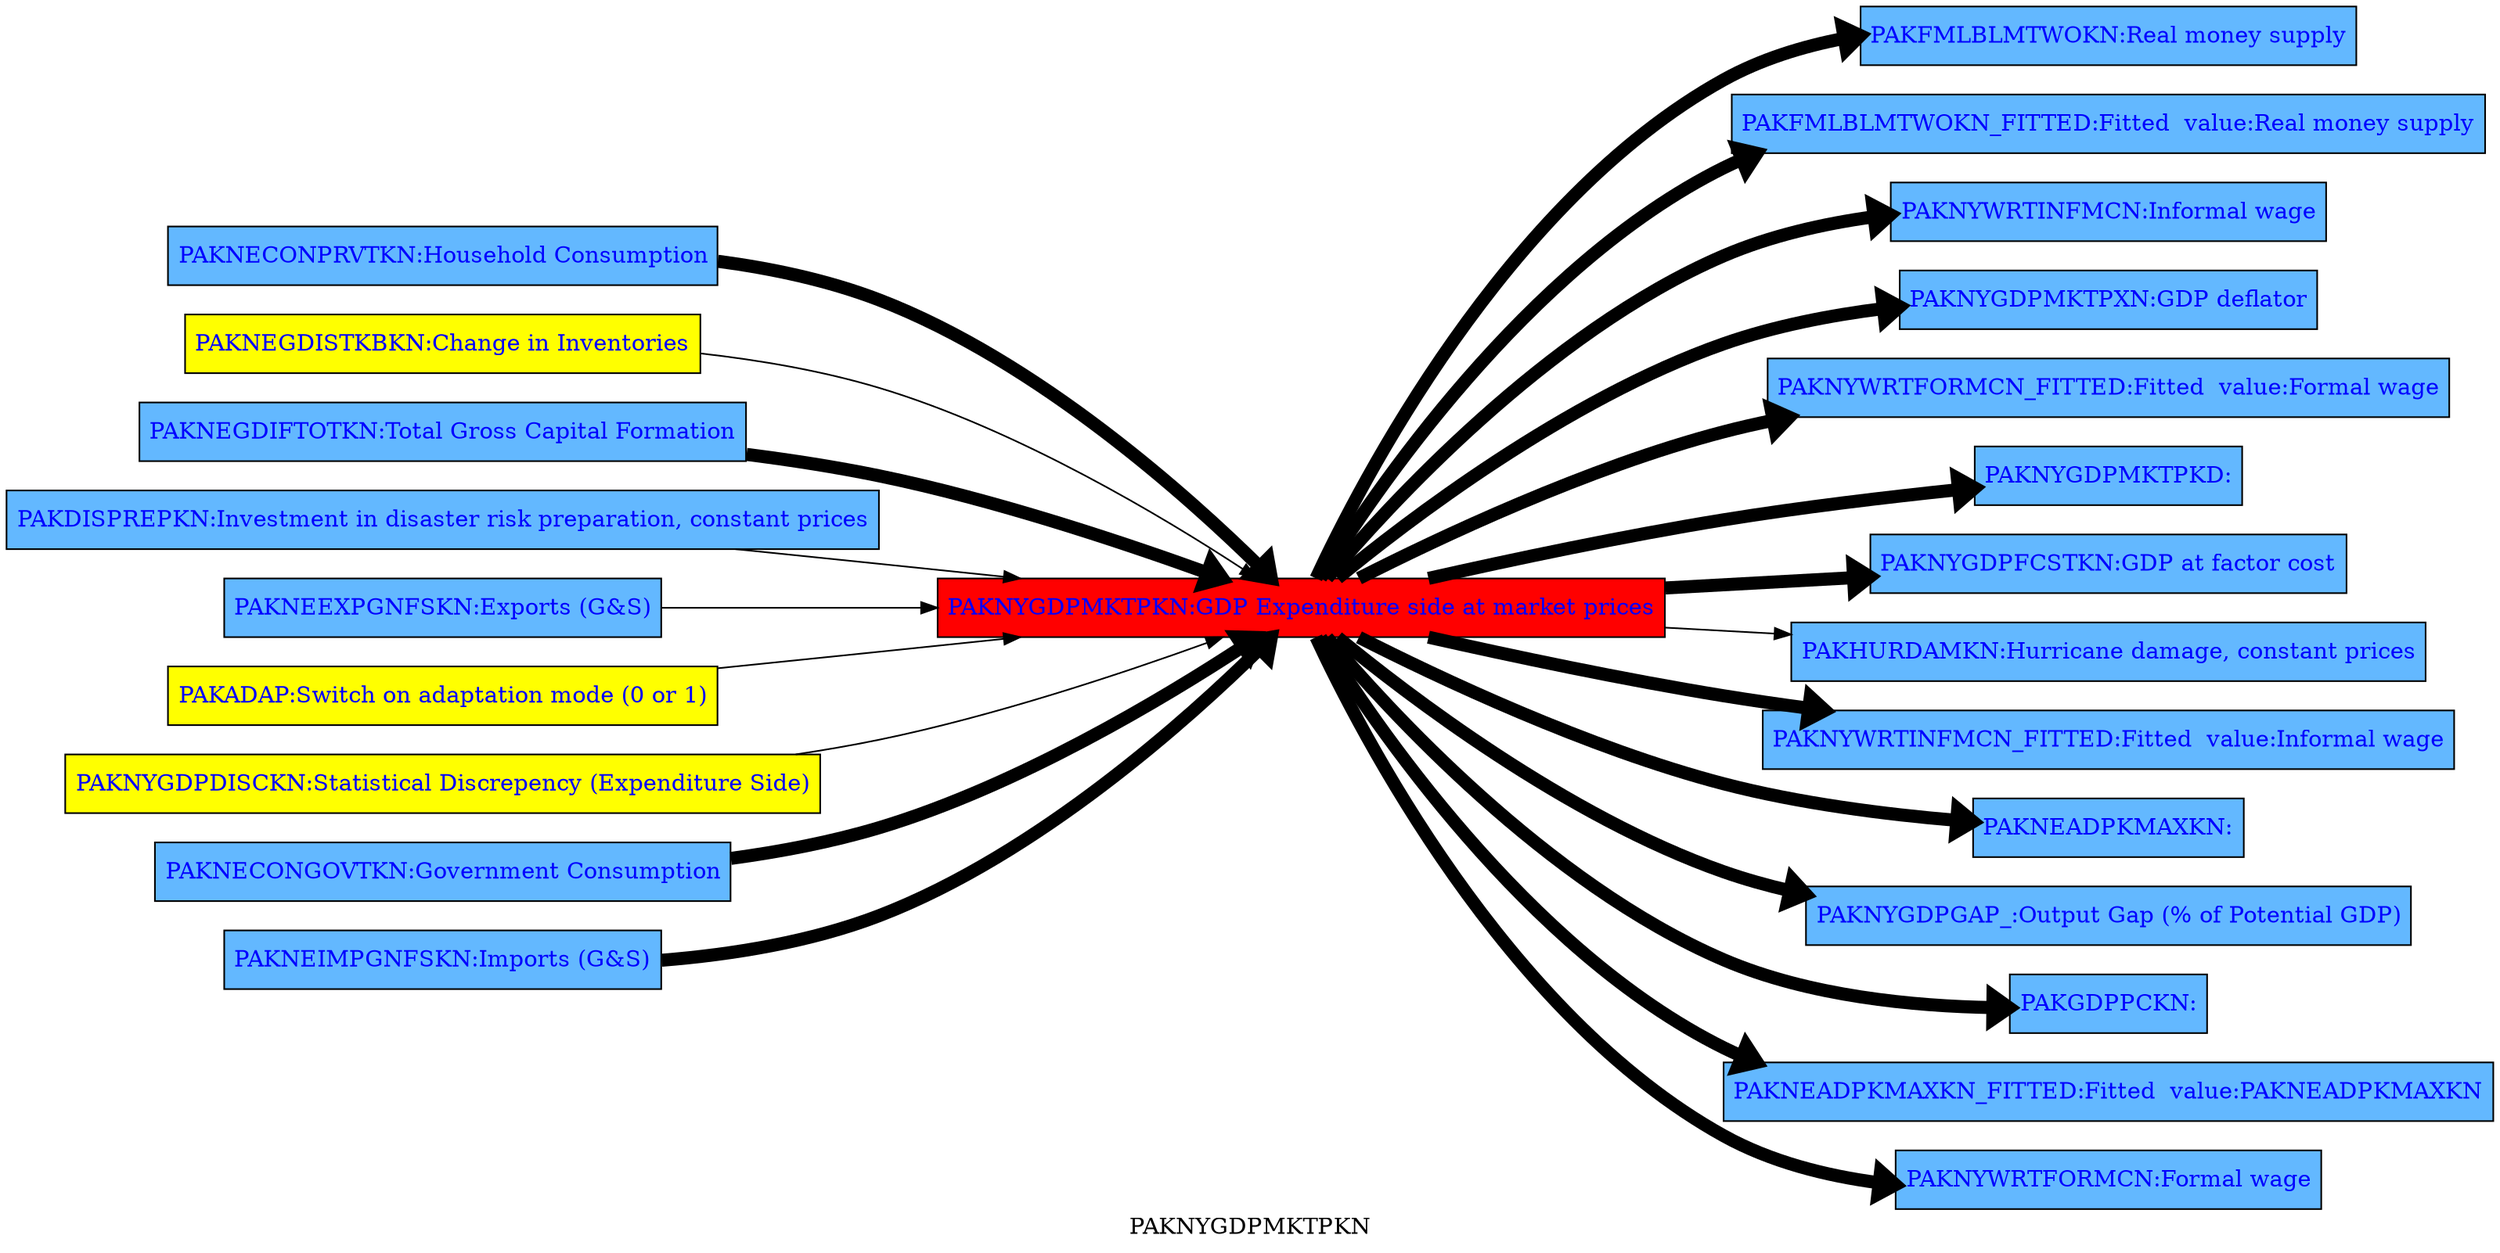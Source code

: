 digraph TD { rankdir ="LR" 
{node  [margin=0.025 fontcolor=blue style=filled ] 
 "PAKFMLBLMTWOKN" [ shape=box fillcolor= steelblue1 tooltip="Real money supply&#10;FRML &lt;Z,EXO&gt; PAKFMLBLMTWOKN = (PAKFMLBLMTWOKN(-1)*EXP(-PAKFMLBLMTWOKN_A+ (-0.2*(LOG(PAKFMLBLMTWOKN(-1))-LOG(PAKNYGDPMKTPKN(-1))+0.1*PAKFMLBLPOLYXN(-1)/100-LOG(PAKVELOCITY(-1)))-0.32628131688075+0.7*((LOG(PAKNYGDPMKTPKN))-(LOG(PAKNYGDPMKTPKN(-1))))-1*((PAKFMLBLPOLYXN/100)-(PAKFMLBLPOLYXN(-1)/100))-((LOG(PAKVELOCITY))-(LOG(PAKVELOCITY(-1))))) )) * (1-PAKFMLBLMTWOKN_D)+ PAKFMLBLMTWOKN_X*PAKFMLBLMTWOKN_D  &#36;"  margin=0.025 fontcolor=blue style = filled  label=<<TABLE BORDER='0' CELLBORDER = '0' style = "filled"  > <TR><TD tooltip="Real money supply&#10;FRML &lt;Z,EXO&gt; PAKFMLBLMTWOKN = (PAKFMLBLMTWOKN(-1)*EXP(-PAKFMLBLMTWOKN_A+ (-0.2*(LOG(PAKFMLBLMTWOKN(-1))-LOG(PAKNYGDPMKTPKN(-1))+0.1*PAKFMLBLPOLYXN(-1)/100-LOG(PAKVELOCITY(-1)))-0.32628131688075+0.7*((LOG(PAKNYGDPMKTPKN))-(LOG(PAKNYGDPMKTPKN(-1))))-1*((PAKFMLBLPOLYXN/100)-(PAKFMLBLPOLYXN(-1)/100))-((LOG(PAKVELOCITY))-(LOG(PAKVELOCITY(-1))))) )) * (1-PAKFMLBLMTWOKN_D)+ PAKFMLBLMTWOKN_X*PAKFMLBLMTWOKN_D  &#36;">PAKFMLBLMTWOKN:Real money supply</TD></TR> </TABLE>> ]
"PAKNYGDPMKTPKN" [ shape=box fillcolor= red tooltip="GDP Expenditure side at market prices&#10;FRML  &lt;&gt; PAKNYGDPMKTPKN = PAKNECONPRVTKN+PAKNECONGOVTKN+PAKNEGDIFTOTKN+PAKNEGDISTKBKN+PAKNEEXPGNFSKN-PAKNEIMPGNFSKN+PAKNYGDPDISCKN+PAKADAP*PAKDISPREPKN &#36;"  margin=0.025 fontcolor=blue style = filled  label=<<TABLE BORDER='0' CELLBORDER = '0' style = "filled"  > <TR><TD tooltip="GDP Expenditure side at market prices&#10;FRML  &lt;&gt; PAKNYGDPMKTPKN = PAKNECONPRVTKN+PAKNECONGOVTKN+PAKNEGDIFTOTKN+PAKNEGDISTKBKN+PAKNEEXPGNFSKN-PAKNEIMPGNFSKN+PAKNYGDPDISCKN+PAKADAP*PAKDISPREPKN &#36;">PAKNYGDPMKTPKN:GDP Expenditure side at market prices</TD></TR> </TABLE>> ]
"PAKNECONPRVTKN" [ shape=box fillcolor= steelblue1 tooltip="Household Consumption&#10;FRML &lt;Z,EXO&gt; PAKNECONPRVTKN = (PAKNECONPRVTKN(-1)*EXP(-PAKNECONPRVTKN_A+ (-0.2*(LOG(PAKNECONPRVTKN(-1))-LOG((PAKNYYWBTOTLCN(-1)*(1-PAKGGREVDRCTXN(-1)/100))/PAKNECONPRVTXN(-1)))+1*((LOG((PAKNYYWBTOTLCN*(1-PAKGGREVDRCTXN/100))/PAKNECONPRVTXN))-(LOG((PAKNYYWBTOTLCN(-1)*(1-PAKGGREVDRCTXN(-1)/100))/PAKNECONPRVTXN(-1))))+0.0303228629698929+0.0163839011059956*DURING_2010-0.3*(PAKFMLBLPOLYXN/100-((LOG(PAKNECONPRVTXN))-(LOG(PAKNECONPRVTXN(-1)))))) )) * (1-PAKNECONPRVTKN_D)+ PAKNECONPRVTKN_X*PAKNECONPRVTKN_D  &#36;"  margin=0.025 fontcolor=blue style = filled  label=<<TABLE BORDER='0' CELLBORDER = '0' style = "filled"  > <TR><TD tooltip="Household Consumption&#10;FRML &lt;Z,EXO&gt; PAKNECONPRVTKN = (PAKNECONPRVTKN(-1)*EXP(-PAKNECONPRVTKN_A+ (-0.2*(LOG(PAKNECONPRVTKN(-1))-LOG((PAKNYYWBTOTLCN(-1)*(1-PAKGGREVDRCTXN(-1)/100))/PAKNECONPRVTXN(-1)))+1*((LOG((PAKNYYWBTOTLCN*(1-PAKGGREVDRCTXN/100))/PAKNECONPRVTXN))-(LOG((PAKNYYWBTOTLCN(-1)*(1-PAKGGREVDRCTXN(-1)/100))/PAKNECONPRVTXN(-1))))+0.0303228629698929+0.0163839011059956*DURING_2010-0.3*(PAKFMLBLPOLYXN/100-((LOG(PAKNECONPRVTXN))-(LOG(PAKNECONPRVTXN(-1)))))) )) * (1-PAKNECONPRVTKN_D)+ PAKNECONPRVTKN_X*PAKNECONPRVTKN_D  &#36;">PAKNECONPRVTKN:Household Consumption</TD></TR> </TABLE>> ]
"PAKNEGDISTKBKN" [ shape=box fillcolor= yellow tooltip="Change in Inventories&#10;Exogen"  margin=0.025 fontcolor=blue style = filled  label=<<TABLE BORDER='0' CELLBORDER = '0' style = "filled"  > <TR><TD tooltip="Change in Inventories&#10;Exogen">PAKNEGDISTKBKN:Change in Inventories</TD></TR> </TABLE>> ]
"PAKNEGDIFTOTKN" [ shape=box fillcolor= steelblue1 tooltip="Total Gross Capital Formation&#10;FRML  &lt;&gt; PAKNEGDIFTOTKN = PAKNEGDIFGOVKN+PAKNEGDIFPRVKN &#36;"  margin=0.025 fontcolor=blue style = filled  label=<<TABLE BORDER='0' CELLBORDER = '0' style = "filled"  > <TR><TD tooltip="Total Gross Capital Formation&#10;FRML  &lt;&gt; PAKNEGDIFTOTKN = PAKNEGDIFGOVKN+PAKNEGDIFPRVKN &#36;">PAKNEGDIFTOTKN:Total Gross Capital Formation</TD></TR> </TABLE>> ]
"PAKFMLBLMTWOKN_FITTED" [ shape=box fillcolor= steelblue1 tooltip="Fitted  value:Real money supply&#10;FRML &lt;FIT&gt; PAKFMLBLMTWOKN_FITTED = PAKFMLBLMTWOKN(-1)*EXP( (-0.2*(LOG(PAKFMLBLMTWOKN(-1))-LOG(PAKNYGDPMKTPKN(-1))+0.1*PAKFMLBLPOLYXN(-1)/100-LOG(PAKVELOCITY(-1)))-0.32628131688075+0.7*((LOG(PAKNYGDPMKTPKN))-(LOG(PAKNYGDPMKTPKN(-1))))-1*((PAKFMLBLPOLYXN/100)-(PAKFMLBLPOLYXN(-1)/100))-((LOG(PAKVELOCITY))-(LOG(PAKVELOCITY(-1))))) ) &#36;"  margin=0.025 fontcolor=blue style = filled  label=<<TABLE BORDER='0' CELLBORDER = '0' style = "filled"  > <TR><TD tooltip="Fitted  value:Real money supply&#10;FRML &lt;FIT&gt; PAKFMLBLMTWOKN_FITTED = PAKFMLBLMTWOKN(-1)*EXP( (-0.2*(LOG(PAKFMLBLMTWOKN(-1))-LOG(PAKNYGDPMKTPKN(-1))+0.1*PAKFMLBLPOLYXN(-1)/100-LOG(PAKVELOCITY(-1)))-0.32628131688075+0.7*((LOG(PAKNYGDPMKTPKN))-(LOG(PAKNYGDPMKTPKN(-1))))-1*((PAKFMLBLPOLYXN/100)-(PAKFMLBLPOLYXN(-1)/100))-((LOG(PAKVELOCITY))-(LOG(PAKVELOCITY(-1))))) ) &#36;">PAKFMLBLMTWOKN_FITTED:Fitted  value:Real money supply</TD></TR> </TABLE>> ]
"PAKDISPREPKN" [ shape=box fillcolor= steelblue1 tooltip="Investment in disaster risk preparation, constant prices&#10;FRML  &lt;&gt; PAKDISPREPKN = PAKDISPREPCN/PAKNYGDPMKTPXN &#36;"  margin=0.025 fontcolor=blue style = filled  label=<<TABLE BORDER='0' CELLBORDER = '0' style = "filled"  > <TR><TD tooltip="Investment in disaster risk preparation, constant prices&#10;FRML  &lt;&gt; PAKDISPREPKN = PAKDISPREPCN/PAKNYGDPMKTPXN &#36;">PAKDISPREPKN:Investment in disaster risk preparation, constant prices</TD></TR> </TABLE>> ]
"PAKNYWRTINFMCN" [ shape=box fillcolor= steelblue1 tooltip="Informal wage&#10;FRML &lt;Z,EXO&gt; PAKNYWRTINFMCN = (PAKNYWRTINFMCN(-1)*EXP(-PAKNYWRTINFMCN_A+ (-0.122614247140616-0.3*(LOG(PAKNYWRTINFMCN(-1))-LOG(PAKNYGDPFCSTXN(-1))-LOG(PAKNYGDPPOTLKN(-1)/PAKLMEMPSTRLCN(-1)))+0.2*((LOG(PAKNYWRTINFMCN(-1)))-(LOG(PAKNYWRTINFMCN(-2))))+(1-0.2)*(0.5*((LOG(PAKNYGDPFCSTXN(-1)))-(LOG(PAKNYGDPFCSTXN(-2))))+0.5*(PAKINFLEXPT/100)+((LOG(PAKNYGDPMKTPKN/PAKLMEMPSTRLCN))-(LOG(PAKNYGDPMKTPKN(-1)/PAKLMEMPSTRLCN(-1)))))-0.2*(PAKLMUNRTOTLCN-PAKLMUNRSTRLCN)/100+0.15347529018182*DURING_2000-0.183372342445734*DURING_2001) )) * (1-PAKNYWRTINFMCN_D)+ PAKNYWRTINFMCN_X*PAKNYWRTINFMCN_D  &#36;"  margin=0.025 fontcolor=blue style = filled  label=<<TABLE BORDER='0' CELLBORDER = '0' style = "filled"  > <TR><TD tooltip="Informal wage&#10;FRML &lt;Z,EXO&gt; PAKNYWRTINFMCN = (PAKNYWRTINFMCN(-1)*EXP(-PAKNYWRTINFMCN_A+ (-0.122614247140616-0.3*(LOG(PAKNYWRTINFMCN(-1))-LOG(PAKNYGDPFCSTXN(-1))-LOG(PAKNYGDPPOTLKN(-1)/PAKLMEMPSTRLCN(-1)))+0.2*((LOG(PAKNYWRTINFMCN(-1)))-(LOG(PAKNYWRTINFMCN(-2))))+(1-0.2)*(0.5*((LOG(PAKNYGDPFCSTXN(-1)))-(LOG(PAKNYGDPFCSTXN(-2))))+0.5*(PAKINFLEXPT/100)+((LOG(PAKNYGDPMKTPKN/PAKLMEMPSTRLCN))-(LOG(PAKNYGDPMKTPKN(-1)/PAKLMEMPSTRLCN(-1)))))-0.2*(PAKLMUNRTOTLCN-PAKLMUNRSTRLCN)/100+0.15347529018182*DURING_2000-0.183372342445734*DURING_2001) )) * (1-PAKNYWRTINFMCN_D)+ PAKNYWRTINFMCN_X*PAKNYWRTINFMCN_D  &#36;">PAKNYWRTINFMCN:Informal wage</TD></TR> </TABLE>> ]
"PAKNYGDPMKTPXN" [ shape=box fillcolor= steelblue1 tooltip="GDP deflator&#10;FRML  &lt;&gt; PAKNYGDPMKTPXN = PAKNYGDPMKTPCN/PAKNYGDPMKTPKN &#36;"  margin=0.025 fontcolor=blue style = filled  label=<<TABLE BORDER='0' CELLBORDER = '0' style = "filled"  > <TR><TD tooltip="GDP deflator&#10;FRML  &lt;&gt; PAKNYGDPMKTPXN = PAKNYGDPMKTPCN/PAKNYGDPMKTPKN &#36;">PAKNYGDPMKTPXN:GDP deflator</TD></TR> </TABLE>> ]
"PAKNYWRTFORMCN_FITTED" [ shape=box fillcolor= steelblue1 tooltip="Fitted  value:Formal wage&#10;FRML &lt;FIT&gt; PAKNYWRTFORMCN_FITTED = PAKNYWRTFORMCN(-1)*EXP( (-0.120164450250183-0.3*(LOG(PAKNYWRTFORMCN(-1))-LOG(PAKNYGDPFCSTXN(-1))-LOG(PAKNYGDPPOTLKN(-1)/PAKLMEMPSTRLCN(-1)))+0.2*((LOG(PAKNYWRTFORMCN(-1)))-(LOG(PAKNYWRTFORMCN(-2))))+(1-0.2)*(0.5*((LOG(PAKNYGDPFCSTXN(-1)))-(LOG(PAKNYGDPFCSTXN(-2))))+0.5*(PAKINFLEXPT/100)+((LOG(PAKNYGDPMKTPKN/PAKLMEMPSTRLCN))-(LOG(PAKNYGDPMKTPKN(-1)/PAKLMEMPSTRLCN(-1)))))-0.2*(PAKLMUNRTOTLCN-PAKLMUNRSTRLCN)/100+0.15233813938029*DURING_2000-0.183411483907703*DURING_2001) ) &#36;"  margin=0.025 fontcolor=blue style = filled  label=<<TABLE BORDER='0' CELLBORDER = '0' style = "filled"  > <TR><TD tooltip="Fitted  value:Formal wage&#10;FRML &lt;FIT&gt; PAKNYWRTFORMCN_FITTED = PAKNYWRTFORMCN(-1)*EXP( (-0.120164450250183-0.3*(LOG(PAKNYWRTFORMCN(-1))-LOG(PAKNYGDPFCSTXN(-1))-LOG(PAKNYGDPPOTLKN(-1)/PAKLMEMPSTRLCN(-1)))+0.2*((LOG(PAKNYWRTFORMCN(-1)))-(LOG(PAKNYWRTFORMCN(-2))))+(1-0.2)*(0.5*((LOG(PAKNYGDPFCSTXN(-1)))-(LOG(PAKNYGDPFCSTXN(-2))))+0.5*(PAKINFLEXPT/100)+((LOG(PAKNYGDPMKTPKN/PAKLMEMPSTRLCN))-(LOG(PAKNYGDPMKTPKN(-1)/PAKLMEMPSTRLCN(-1)))))-0.2*(PAKLMUNRTOTLCN-PAKLMUNRSTRLCN)/100+0.15233813938029*DURING_2000-0.183411483907703*DURING_2001) ) &#36;">PAKNYWRTFORMCN_FITTED:Fitted  value:Formal wage</TD></TR> </TABLE>> ]
"PAKNEEXPGNFSKN" [ shape=box fillcolor= steelblue1 tooltip="Exports (G&#38;S)&#10;FRML &lt;Z,EXO&gt; PAKNEEXPGNFSKN = (PAKNEEXPGNFSKN(-1)*EXP(-PAKNEEXPGNFSKN_A+ (-0.35*(LOG(PAKNEEXPGNFSKN(-1))-LOG(PAKXMKT(-1))-0.6*LOG(PAKNEEXPGNFSXN(-1)/(PAKNYGDPFCSTXN(-1))))+1*((LOG(PAKXMKT))-(LOG(PAKXMKT(-1))))+0.3*((LOG(PAKNEEXPGNFSXN/(PAKNYGDPFCSTXN)))-(LOG(PAKNEEXPGNFSXN(-1)/(PAKNYGDPFCSTXN(-1)))))+4.38465374402991-0.237469889780178*DURING_1999-0.230689812873392*DURING_1998+0.320967524344658*DURING_1991+0.250252413901575*DURING_1986) )) * (1-PAKNEEXPGNFSKN_D)+ PAKNEEXPGNFSKN_X*PAKNEEXPGNFSKN_D  &#36;"  margin=0.025 fontcolor=blue style = filled  label=<<TABLE BORDER='0' CELLBORDER = '0' style = "filled"  > <TR><TD tooltip="Exports (G&#38;S)&#10;FRML &lt;Z,EXO&gt; PAKNEEXPGNFSKN = (PAKNEEXPGNFSKN(-1)*EXP(-PAKNEEXPGNFSKN_A+ (-0.35*(LOG(PAKNEEXPGNFSKN(-1))-LOG(PAKXMKT(-1))-0.6*LOG(PAKNEEXPGNFSXN(-1)/(PAKNYGDPFCSTXN(-1))))+1*((LOG(PAKXMKT))-(LOG(PAKXMKT(-1))))+0.3*((LOG(PAKNEEXPGNFSXN/(PAKNYGDPFCSTXN)))-(LOG(PAKNEEXPGNFSXN(-1)/(PAKNYGDPFCSTXN(-1)))))+4.38465374402991-0.237469889780178*DURING_1999-0.230689812873392*DURING_1998+0.320967524344658*DURING_1991+0.250252413901575*DURING_1986) )) * (1-PAKNEEXPGNFSKN_D)+ PAKNEEXPGNFSKN_X*PAKNEEXPGNFSKN_D  &#36;">PAKNEEXPGNFSKN:Exports (G&#38;S)</TD></TR> </TABLE>> ]
"PAKADAP" [ shape=box fillcolor= yellow tooltip="Switch on adaptation mode (0 or 1)&#10;Exogen"  margin=0.025 fontcolor=blue style = filled  label=<<TABLE BORDER='0' CELLBORDER = '0' style = "filled"  > <TR><TD tooltip="Switch on adaptation mode (0 or 1)&#10;Exogen">PAKADAP:Switch on adaptation mode (0 or 1)</TD></TR> </TABLE>> ]
"PAKNYGDPMKTPKD" [ shape=box fillcolor= steelblue1 tooltip="PAKNYGDPMKTPKD&#10;FRML  &lt;&gt; PAKNYGDPMKTPKD = (PAKNYGDPMKTPKN*((PAKNYGDPMKTPCN_VALUE_2010)/((PAKNYGDPMKTPKN_VALUE_2010))))/(PAKPANUSATLS_VALUE_2010) &#36;"  margin=0.025 fontcolor=blue style = filled  label=<<TABLE BORDER='0' CELLBORDER = '0' style = "filled"  > <TR><TD tooltip="PAKNYGDPMKTPKD&#10;FRML  &lt;&gt; PAKNYGDPMKTPKD = (PAKNYGDPMKTPKN*((PAKNYGDPMKTPCN_VALUE_2010)/((PAKNYGDPMKTPKN_VALUE_2010))))/(PAKPANUSATLS_VALUE_2010) &#36;">PAKNYGDPMKTPKD:</TD></TR> </TABLE>> ]
"PAKNYGDPDISCKN" [ shape=box fillcolor= yellow tooltip="Statistical Discrepency (Expenditure Side)&#10;Exogen"  margin=0.025 fontcolor=blue style = filled  label=<<TABLE BORDER='0' CELLBORDER = '0' style = "filled"  > <TR><TD tooltip="Statistical Discrepency (Expenditure Side)&#10;Exogen">PAKNYGDPDISCKN:Statistical Discrepency (Expenditure Side)</TD></TR> </TABLE>> ]
"PAKNYGDPFCSTKN" [ shape=box fillcolor= steelblue1 tooltip="GDP at factor cost&#10;FRML  &lt;&gt; PAKNYGDPFCSTKN = PAKNYGDPMKTPKN-PAKNYTAXNINDKN &#36;"  margin=0.025 fontcolor=blue style = filled  label=<<TABLE BORDER='0' CELLBORDER = '0' style = "filled"  > <TR><TD tooltip="GDP at factor cost&#10;FRML  &lt;&gt; PAKNYGDPFCSTKN = PAKNYGDPMKTPKN-PAKNYTAXNINDKN &#36;">PAKNYGDPFCSTKN:GDP at factor cost</TD></TR> </TABLE>> ]
"PAKHURDAMKN" [ shape=box fillcolor= steelblue1 tooltip="Hurricane damage, constant prices&#10;FRML  &lt;&gt; PAKHURDAMKN = (PAKNEHURAVERKN_/100)*PAKNYGDPMKTPKN(-1)*(1-PAKNEHURPTVTKN) &#36;"  margin=0.025 fontcolor=blue style = filled  label=<<TABLE BORDER='0' CELLBORDER = '0' style = "filled"  > <TR><TD tooltip="Hurricane damage, constant prices&#10;FRML  &lt;&gt; PAKHURDAMKN = (PAKNEHURAVERKN_/100)*PAKNYGDPMKTPKN(-1)*(1-PAKNEHURPTVTKN) &#36;">PAKHURDAMKN:Hurricane damage, constant prices</TD></TR> </TABLE>> ]
"PAKNECONGOVTKN" [ shape=box fillcolor= steelblue1 tooltip="Government Consumption&#10;FRML  &lt;&gt; PAKNECONGOVTKN = PAKNECONGOVTCN/PAKNECONGOVTXN &#36;"  margin=0.025 fontcolor=blue style = filled  label=<<TABLE BORDER='0' CELLBORDER = '0' style = "filled"  > <TR><TD tooltip="Government Consumption&#10;FRML  &lt;&gt; PAKNECONGOVTKN = PAKNECONGOVTCN/PAKNECONGOVTXN &#36;">PAKNECONGOVTKN:Government Consumption</TD></TR> </TABLE>> ]
"PAKNYWRTINFMCN_FITTED" [ shape=box fillcolor= steelblue1 tooltip="Fitted  value:Informal wage&#10;FRML &lt;FIT&gt; PAKNYWRTINFMCN_FITTED = PAKNYWRTINFMCN(-1)*EXP( (-0.122614247140616-0.3*(LOG(PAKNYWRTINFMCN(-1))-LOG(PAKNYGDPFCSTXN(-1))-LOG(PAKNYGDPPOTLKN(-1)/PAKLMEMPSTRLCN(-1)))+0.2*((LOG(PAKNYWRTINFMCN(-1)))-(LOG(PAKNYWRTINFMCN(-2))))+(1-0.2)*(0.5*((LOG(PAKNYGDPFCSTXN(-1)))-(LOG(PAKNYGDPFCSTXN(-2))))+0.5*(PAKINFLEXPT/100)+((LOG(PAKNYGDPMKTPKN/PAKLMEMPSTRLCN))-(LOG(PAKNYGDPMKTPKN(-1)/PAKLMEMPSTRLCN(-1)))))-0.2*(PAKLMUNRTOTLCN-PAKLMUNRSTRLCN)/100+0.15347529018182*DURING_2000-0.183372342445734*DURING_2001) ) &#36;"  margin=0.025 fontcolor=blue style = filled  label=<<TABLE BORDER='0' CELLBORDER = '0' style = "filled"  > <TR><TD tooltip="Fitted  value:Informal wage&#10;FRML &lt;FIT&gt; PAKNYWRTINFMCN_FITTED = PAKNYWRTINFMCN(-1)*EXP( (-0.122614247140616-0.3*(LOG(PAKNYWRTINFMCN(-1))-LOG(PAKNYGDPFCSTXN(-1))-LOG(PAKNYGDPPOTLKN(-1)/PAKLMEMPSTRLCN(-1)))+0.2*((LOG(PAKNYWRTINFMCN(-1)))-(LOG(PAKNYWRTINFMCN(-2))))+(1-0.2)*(0.5*((LOG(PAKNYGDPFCSTXN(-1)))-(LOG(PAKNYGDPFCSTXN(-2))))+0.5*(PAKINFLEXPT/100)+((LOG(PAKNYGDPMKTPKN/PAKLMEMPSTRLCN))-(LOG(PAKNYGDPMKTPKN(-1)/PAKLMEMPSTRLCN(-1)))))-0.2*(PAKLMUNRTOTLCN-PAKLMUNRSTRLCN)/100+0.15347529018182*DURING_2000-0.183372342445734*DURING_2001) ) &#36;">PAKNYWRTINFMCN_FITTED:Fitted  value:Informal wage</TD></TR> </TABLE>> ]
"PAKNEADPKMAXKN" [ shape=box fillcolor= steelblue1 tooltip="PAKNEADPKMAXKN&#10;FRML &lt;Z,EXO&gt; PAKNEADPKMAXKN = (0*DUMH+((1+0.01)/(0.01+PAKDEPR))*(PAKAVDAMAGE/100)*PAKNYGDPMKTPKN + PAKNEADPKMAXKN_A)* (1-PAKNEADPKMAXKN_D)+ PAKNEADPKMAXKN_X*PAKNEADPKMAXKN_D  &#36;"  margin=0.025 fontcolor=blue style = filled  label=<<TABLE BORDER='0' CELLBORDER = '0' style = "filled"  > <TR><TD tooltip="PAKNEADPKMAXKN&#10;FRML &lt;Z,EXO&gt; PAKNEADPKMAXKN = (0*DUMH+((1+0.01)/(0.01+PAKDEPR))*(PAKAVDAMAGE/100)*PAKNYGDPMKTPKN + PAKNEADPKMAXKN_A)* (1-PAKNEADPKMAXKN_D)+ PAKNEADPKMAXKN_X*PAKNEADPKMAXKN_D  &#36;">PAKNEADPKMAXKN:</TD></TR> </TABLE>> ]
"PAKNYGDPGAP_" [ shape=box fillcolor= steelblue1 tooltip="Output Gap (% of Potential GDP)&#10;FRML  &lt;&gt; PAKNYGDPGAP_ = ((PAKNYGDPMKTPKN/PAKNYGDPPOTLKN-1)*100) &#36;"  margin=0.025 fontcolor=blue style = filled  label=<<TABLE BORDER='0' CELLBORDER = '0' style = "filled"  > <TR><TD tooltip="Output Gap (% of Potential GDP)&#10;FRML  &lt;&gt; PAKNYGDPGAP_ = ((PAKNYGDPMKTPKN/PAKNYGDPPOTLKN-1)*100) &#36;">PAKNYGDPGAP_:Output Gap (% of Potential GDP)</TD></TR> </TABLE>> ]
"PAKGDPPCKN" [ shape=box fillcolor= steelblue1 tooltip="PAKGDPPCKN&#10;FRML  &lt;&gt; PAKGDPPCKN = (PAKNYGDPMKTPKN/PAKSPPOPTOTL) &#36;"  margin=0.025 fontcolor=blue style = filled  label=<<TABLE BORDER='0' CELLBORDER = '0' style = "filled"  > <TR><TD tooltip="PAKGDPPCKN&#10;FRML  &lt;&gt; PAKGDPPCKN = (PAKNYGDPMKTPKN/PAKSPPOPTOTL) &#36;">PAKGDPPCKN:</TD></TR> </TABLE>> ]
"PAKNEIMPGNFSKN" [ shape=box fillcolor= steelblue1 tooltip="Imports (G&#38;S)&#10;FRML &lt;Z,EXO&gt; PAKNEIMPGNFSKN = (PAKNEIMPGNFSKN(-1)*EXP(-PAKNEIMPGNFSKN_A+ (-0.324143718656754*(LOG(PAKNEIMPGNFSKN(-1))-LOG(PAKNEGDETTOTKN(-1))+0.8*LOG(PAKNEIMPGNFSXN(-1)/PAKNYGDPFCSTXN(-1)))-0.583459272245018+1*((LOG(PAKNEGDETTOTKN))-(LOG(PAKNEGDETTOTKN(-1))))-0.0921874580409631*((LOG(PAKNEIMPGNFSXN/PAKNYGDPFCSTXN))-(LOG(PAKNEIMPGNFSXN(-1)/PAKNYGDPFCSTXN(-1))))-0.0361746331863615*DURING_2012) )) * (1-PAKNEIMPGNFSKN_D)+ PAKNEIMPGNFSKN_X*PAKNEIMPGNFSKN_D  &#36;"  margin=0.025 fontcolor=blue style = filled  label=<<TABLE BORDER='0' CELLBORDER = '0' style = "filled"  > <TR><TD tooltip="Imports (G&#38;S)&#10;FRML &lt;Z,EXO&gt; PAKNEIMPGNFSKN = (PAKNEIMPGNFSKN(-1)*EXP(-PAKNEIMPGNFSKN_A+ (-0.324143718656754*(LOG(PAKNEIMPGNFSKN(-1))-LOG(PAKNEGDETTOTKN(-1))+0.8*LOG(PAKNEIMPGNFSXN(-1)/PAKNYGDPFCSTXN(-1)))-0.583459272245018+1*((LOG(PAKNEGDETTOTKN))-(LOG(PAKNEGDETTOTKN(-1))))-0.0921874580409631*((LOG(PAKNEIMPGNFSXN/PAKNYGDPFCSTXN))-(LOG(PAKNEIMPGNFSXN(-1)/PAKNYGDPFCSTXN(-1))))-0.0361746331863615*DURING_2012) )) * (1-PAKNEIMPGNFSKN_D)+ PAKNEIMPGNFSKN_X*PAKNEIMPGNFSKN_D  &#36;">PAKNEIMPGNFSKN:Imports (G&#38;S)</TD></TR> </TABLE>> ]
"PAKNEADPKMAXKN_FITTED" [ shape=box fillcolor= steelblue1 tooltip="Fitted  value:PAKNEADPKMAXKN&#10;FRML &lt;FIT&gt; PAKNEADPKMAXKN_FITTED = 0*DUMH+((1+0.01)/(0.01+PAKDEPR))*(PAKAVDAMAGE/100)*PAKNYGDPMKTPKN &#36;"  margin=0.025 fontcolor=blue style = filled  label=<<TABLE BORDER='0' CELLBORDER = '0' style = "filled"  > <TR><TD tooltip="Fitted  value:PAKNEADPKMAXKN&#10;FRML &lt;FIT&gt; PAKNEADPKMAXKN_FITTED = 0*DUMH+((1+0.01)/(0.01+PAKDEPR))*(PAKAVDAMAGE/100)*PAKNYGDPMKTPKN &#36;">PAKNEADPKMAXKN_FITTED:Fitted  value:PAKNEADPKMAXKN</TD></TR> </TABLE>> ]
"PAKNYWRTFORMCN" [ shape=box fillcolor= steelblue1 tooltip="Formal wage&#10;FRML &lt;Z,EXO&gt; PAKNYWRTFORMCN = (PAKNYWRTFORMCN(-1)*EXP(-PAKNYWRTFORMCN_A+ (-0.120164450250183-0.3*(LOG(PAKNYWRTFORMCN(-1))-LOG(PAKNYGDPFCSTXN(-1))-LOG(PAKNYGDPPOTLKN(-1)/PAKLMEMPSTRLCN(-1)))+0.2*((LOG(PAKNYWRTFORMCN(-1)))-(LOG(PAKNYWRTFORMCN(-2))))+(1-0.2)*(0.5*((LOG(PAKNYGDPFCSTXN(-1)))-(LOG(PAKNYGDPFCSTXN(-2))))+0.5*(PAKINFLEXPT/100)+((LOG(PAKNYGDPMKTPKN/PAKLMEMPSTRLCN))-(LOG(PAKNYGDPMKTPKN(-1)/PAKLMEMPSTRLCN(-1)))))-0.2*(PAKLMUNRTOTLCN-PAKLMUNRSTRLCN)/100+0.15233813938029*DURING_2000-0.183411483907703*DURING_2001) )) * (1-PAKNYWRTFORMCN_D)+ PAKNYWRTFORMCN_X*PAKNYWRTFORMCN_D  &#36;"  margin=0.025 fontcolor=blue style = filled  label=<<TABLE BORDER='0' CELLBORDER = '0' style = "filled"  > <TR><TD tooltip="Formal wage&#10;FRML &lt;Z,EXO&gt; PAKNYWRTFORMCN = (PAKNYWRTFORMCN(-1)*EXP(-PAKNYWRTFORMCN_A+ (-0.120164450250183-0.3*(LOG(PAKNYWRTFORMCN(-1))-LOG(PAKNYGDPFCSTXN(-1))-LOG(PAKNYGDPPOTLKN(-1)/PAKLMEMPSTRLCN(-1)))+0.2*((LOG(PAKNYWRTFORMCN(-1)))-(LOG(PAKNYWRTFORMCN(-2))))+(1-0.2)*(0.5*((LOG(PAKNYGDPFCSTXN(-1)))-(LOG(PAKNYGDPFCSTXN(-2))))+0.5*(PAKINFLEXPT/100)+((LOG(PAKNYGDPMKTPKN/PAKLMEMPSTRLCN))-(LOG(PAKNYGDPMKTPKN(-1)/PAKLMEMPSTRLCN(-1)))))-0.2*(PAKLMUNRTOTLCN-PAKLMUNRSTRLCN)/100+0.15233813938029*DURING_2000-0.183411483907703*DURING_2001) )) * (1-PAKNYWRTFORMCN_D)+ PAKNYWRTFORMCN_X*PAKNYWRTFORMCN_D  &#36;">PAKNYWRTFORMCN:Formal wage</TD></TR> </TABLE>> ] 
} 
"PAKADAP" -> "PAKNYGDPMKTPKN" [ style = filled tooltip=" PAKADAP -> PAKNYGDPMKTPKN Min. att. -0%  max: 0%" href="bogus" penwidth = 1.0 ]
"PAKNYGDPMKTPKN" -> "PAKNYWRTINFMCN_FITTED" [ style = filled tooltip=" PAKNYGDPMKTPKN -> PAKNYWRTINFMCN_FITTED Min. att. -3148%  max: 101%" href="bogus" penwidth = 8.0 ]
"PAKNYGDPMKTPKN" -> "PAKFMLBLMTWOKN_FITTED" [ style = filled tooltip=" PAKNYGDPMKTPKN -> PAKFMLBLMTWOKN_FITTED Min. att. -360%  max: 149%" href="bogus" penwidth = 8.0 ]
"PAKNEGDIFTOTKN" -> "PAKNYGDPMKTPKN" [ style = filled tooltip=" PAKNEGDIFTOTKN -> PAKNYGDPMKTPKN Min. att. -36%  max: 366%" href="bogus" penwidth = 8.0 ]
"PAKNYGDPMKTPKN" -> "PAKNEADPKMAXKN" [ style = filled tooltip=" PAKNYGDPMKTPKN -> PAKNEADPKMAXKN Min. att. 100%  max: 100%" href="bogus" penwidth = 8.0 ]
"PAKNYGDPMKTPKN" -> "PAKNYWRTINFMCN" [ style = filled tooltip=" PAKNYGDPMKTPKN -> PAKNYWRTINFMCN Min. att. -3148%  max: 101%" href="bogus" penwidth = 8.0 ]
"PAKNECONGOVTKN" -> "PAKNYGDPMKTPKN" [ style = filled tooltip=" PAKNECONGOVTKN -> PAKNYGDPMKTPKN Min. att. -108%  max: 835%" href="bogus" penwidth = 8.0 ]
"PAKNYGDPMKTPKN" -> "PAKNYGDPGAP_" [ style = filled tooltip=" PAKNYGDPMKTPKN -> PAKNYGDPGAP_ Min. att. -78553%  max: 128142%" href="bogus" penwidth = 8.0 ]
"PAKNYGDPMKTPKN" -> "PAKNYGDPMKTPKD" [ style = filled tooltip=" PAKNYGDPMKTPKN -> PAKNYGDPMKTPKD Min. att. 100%  max: 100%" href="bogus" penwidth = 8.0 ]
"PAKDISPREPKN" -> "PAKNYGDPMKTPKN" [ style = filled tooltip=" PAKDISPREPKN -> PAKNYGDPMKTPKN Min. att. -0%  max: 0%" href="bogus" penwidth = 1.0 ]
"PAKNYGDPMKTPKN" -> "PAKNYGDPMKTPXN" [ style = filled tooltip=" PAKNYGDPMKTPKN -> PAKNYGDPMKTPXN Min. att. -81%  max: 46%" href="bogus" penwidth = 8.0 ]
"PAKNYGDPMKTPKN" -> "PAKGDPPCKN" [ style = filled tooltip=" PAKNYGDPMKTPKN -> PAKGDPPCKN Min. att. 100%  max: 100%" href="bogus" penwidth = 8.0 ]
"PAKNYGDPMKTPKN" -> "PAKHURDAMKN" [ style = filled tooltip=" PAKNYGDPMKTPKN -> PAKHURDAMKN Min. att. 0%  max: 0%" href="bogus" penwidth = 1.0 ]
"PAKNYGDPMKTPKN" -> "PAKNYWRTFORMCN_FITTED" [ style = filled tooltip=" PAKNYGDPMKTPKN -> PAKNYWRTFORMCN_FITTED Min. att. -3148%  max: 101%" href="bogus" penwidth = 8.0 ]
"PAKNYGDPMKTPKN" -> "PAKFMLBLMTWOKN" [ style = filled tooltip=" PAKNYGDPMKTPKN -> PAKFMLBLMTWOKN Min. att. -360%  max: 149%" href="bogus" penwidth = 8.0 ]
"PAKNYGDPMKTPKN" -> "PAKNEADPKMAXKN_FITTED" [ style = filled tooltip=" PAKNYGDPMKTPKN -> PAKNEADPKMAXKN_FITTED Min. att. 100%  max: 100%" href="bogus" penwidth = 8.0 ]
"PAKNEEXPGNFSKN" -> "PAKNYGDPMKTPKN" [ style = filled tooltip=" PAKNEEXPGNFSKN -> PAKNYGDPMKTPKN Min. att. -10%  max: 0%" href="bogus" penwidth = 1.0 ]
"PAKNYGDPDISCKN" -> "PAKNYGDPMKTPKN" [ style = filled tooltip=" PAKNYGDPDISCKN -> PAKNYGDPMKTPKN Min. att. -0%  max: 0%" href="bogus" penwidth = 1.0 ]
"PAKNECONPRVTKN" -> "PAKNYGDPMKTPKN" [ style = filled tooltip=" PAKNECONPRVTKN -> PAKNYGDPMKTPKN Min. att. -1557%  max: 290%" href="bogus" penwidth = 8.0 ]
"PAKNYGDPMKTPKN" -> "PAKNYWRTFORMCN" [ style = filled tooltip=" PAKNYGDPMKTPKN -> PAKNYWRTFORMCN Min. att. -3148%  max: 101%" href="bogus" penwidth = 8.0 ]
"PAKNEIMPGNFSKN" -> "PAKNYGDPMKTPKN" [ style = filled tooltip=" PAKNEIMPGNFSKN -> PAKNYGDPMKTPKN Min. att. -46%  max: 456%" href="bogus" penwidth = 8.0 ]
"PAKNEGDISTKBKN" -> "PAKNYGDPMKTPKN" [ style = filled tooltip=" PAKNEGDISTKBKN -> PAKNYGDPMKTPKN Min. att. -0%  max: 0%" href="bogus" penwidth = 1.0 ]
"PAKNYGDPMKTPKN" -> "PAKNYGDPFCSTKN" [ style = filled tooltip=" PAKNYGDPMKTPKN -> PAKNYGDPFCSTKN Min. att. 100%  max: 100%" href="bogus" penwidth = 8.0 ]
 label = "PAKNYGDPMKTPKN";
}